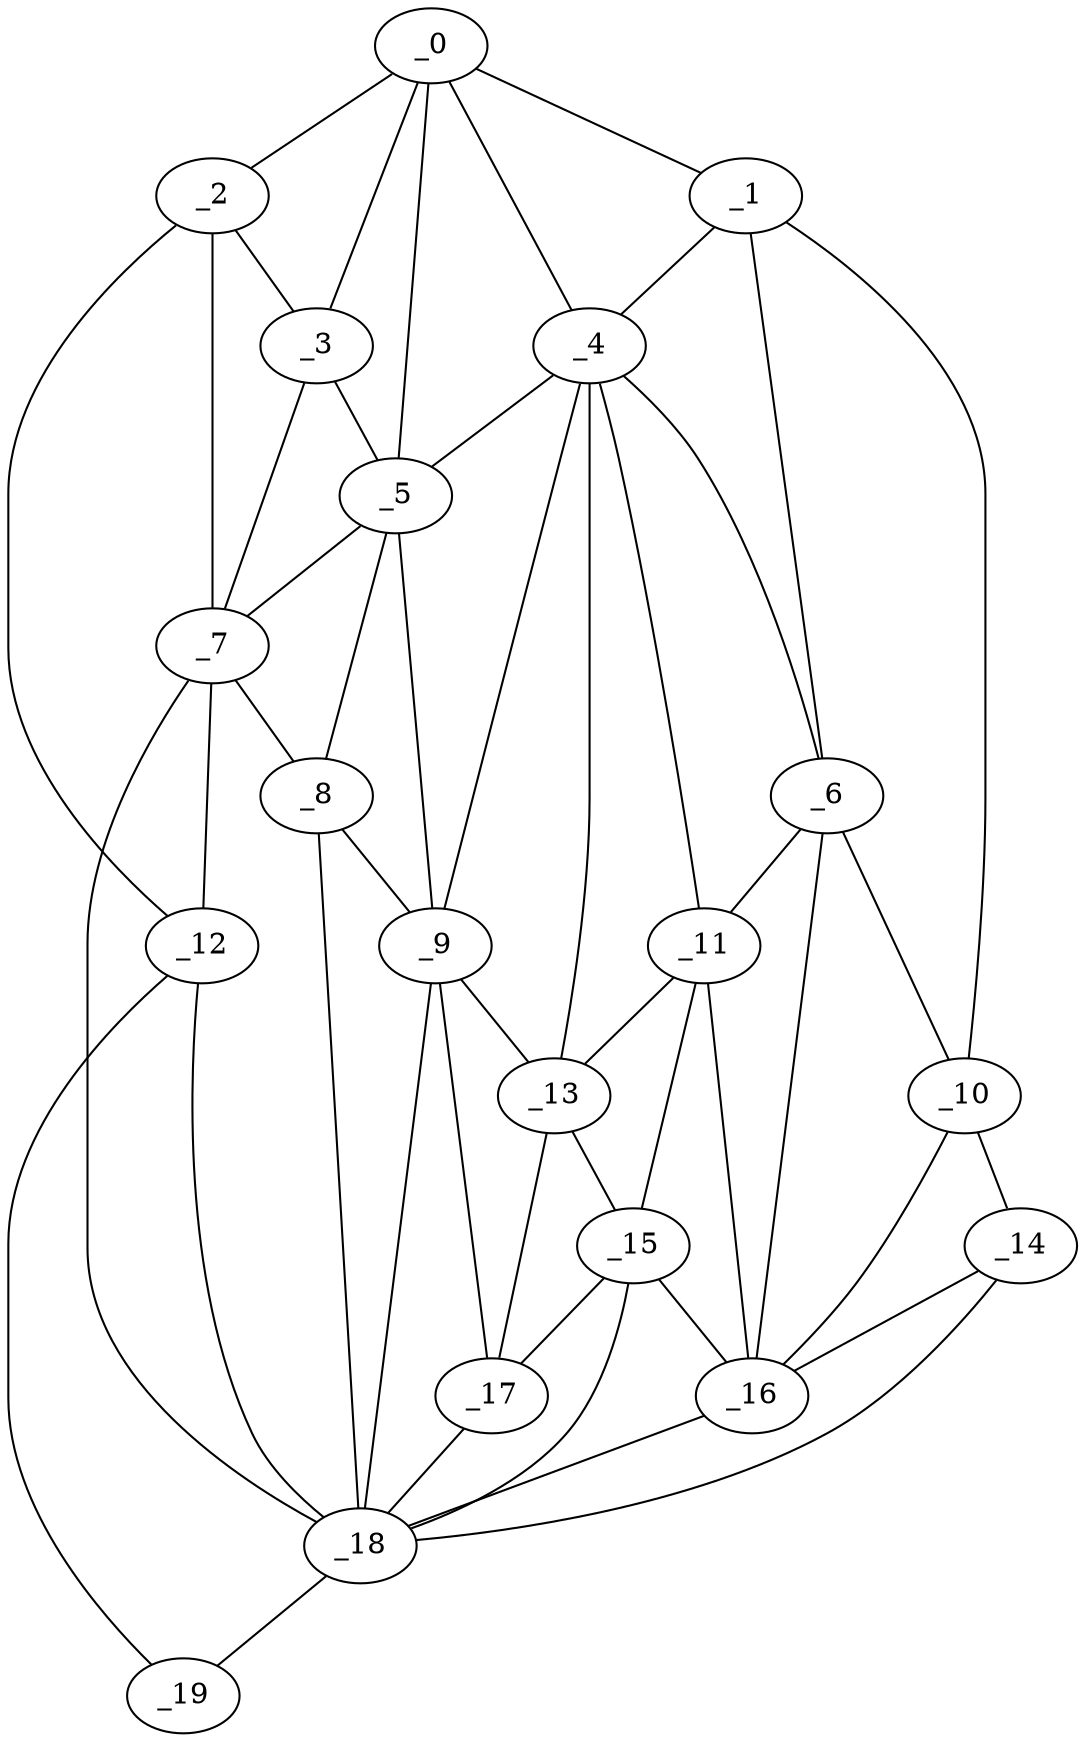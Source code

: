 graph "obj52__30.gxl" {
	_0	 [x=34,
		y=39];
	_1	 [x=43,
		y=120];
	_0 -- _1	 [valence=1];
	_2	 [x=51,
		y=4];
	_0 -- _2	 [valence=1];
	_3	 [x=51,
		y=29];
	_0 -- _3	 [valence=1];
	_4	 [x=51,
		y=88];
	_0 -- _4	 [valence=1];
	_5	 [x=55,
		y=43];
	_0 -- _5	 [valence=2];
	_1 -- _4	 [valence=1];
	_6	 [x=60,
		y=120];
	_1 -- _6	 [valence=2];
	_10	 [x=74,
		y=125];
	_1 -- _10	 [valence=1];
	_2 -- _3	 [valence=1];
	_7	 [x=68,
		y=31];
	_2 -- _7	 [valence=2];
	_12	 [x=85,
		y=9];
	_2 -- _12	 [valence=1];
	_3 -- _5	 [valence=2];
	_3 -- _7	 [valence=2];
	_4 -- _5	 [valence=1];
	_4 -- _6	 [valence=2];
	_9	 [x=70,
		y=55];
	_4 -- _9	 [valence=2];
	_11	 [x=77,
		y=91];
	_4 -- _11	 [valence=1];
	_13	 [x=85,
		y=79];
	_4 -- _13	 [valence=1];
	_5 -- _7	 [valence=2];
	_8	 [x=69,
		y=42];
	_5 -- _8	 [valence=2];
	_5 -- _9	 [valence=1];
	_6 -- _10	 [valence=2];
	_6 -- _11	 [valence=1];
	_16	 [x=86,
		y=101];
	_6 -- _16	 [valence=2];
	_7 -- _8	 [valence=2];
	_7 -- _12	 [valence=2];
	_18	 [x=96,
		y=47];
	_7 -- _18	 [valence=2];
	_8 -- _9	 [valence=2];
	_8 -- _18	 [valence=2];
	_9 -- _13	 [valence=2];
	_17	 [x=88,
		y=65];
	_9 -- _17	 [valence=1];
	_9 -- _18	 [valence=2];
	_14	 [x=85,
		y=123];
	_10 -- _14	 [valence=1];
	_10 -- _16	 [valence=1];
	_11 -- _13	 [valence=2];
	_15	 [x=86,
		y=91];
	_11 -- _15	 [valence=1];
	_11 -- _16	 [valence=2];
	_12 -- _18	 [valence=1];
	_19	 [x=98,
		y=11];
	_12 -- _19	 [valence=1];
	_13 -- _15	 [valence=2];
	_13 -- _17	 [valence=2];
	_14 -- _16	 [valence=1];
	_14 -- _18	 [valence=1];
	_15 -- _16	 [valence=2];
	_15 -- _17	 [valence=1];
	_15 -- _18	 [valence=1];
	_16 -- _18	 [valence=2];
	_17 -- _18	 [valence=2];
	_18 -- _19	 [valence=1];
}
